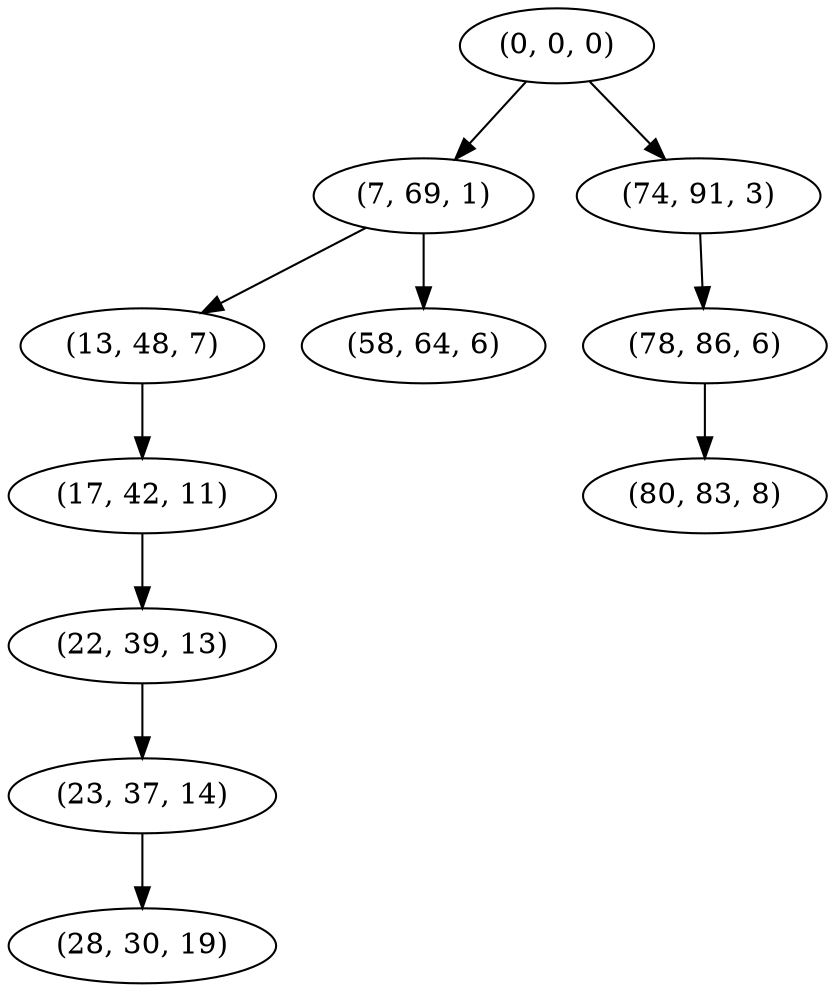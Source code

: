 digraph tree {
    "(0, 0, 0)";
    "(7, 69, 1)";
    "(13, 48, 7)";
    "(17, 42, 11)";
    "(22, 39, 13)";
    "(23, 37, 14)";
    "(28, 30, 19)";
    "(58, 64, 6)";
    "(74, 91, 3)";
    "(78, 86, 6)";
    "(80, 83, 8)";
    "(0, 0, 0)" -> "(7, 69, 1)";
    "(0, 0, 0)" -> "(74, 91, 3)";
    "(7, 69, 1)" -> "(13, 48, 7)";
    "(7, 69, 1)" -> "(58, 64, 6)";
    "(13, 48, 7)" -> "(17, 42, 11)";
    "(17, 42, 11)" -> "(22, 39, 13)";
    "(22, 39, 13)" -> "(23, 37, 14)";
    "(23, 37, 14)" -> "(28, 30, 19)";
    "(74, 91, 3)" -> "(78, 86, 6)";
    "(78, 86, 6)" -> "(80, 83, 8)";
}
